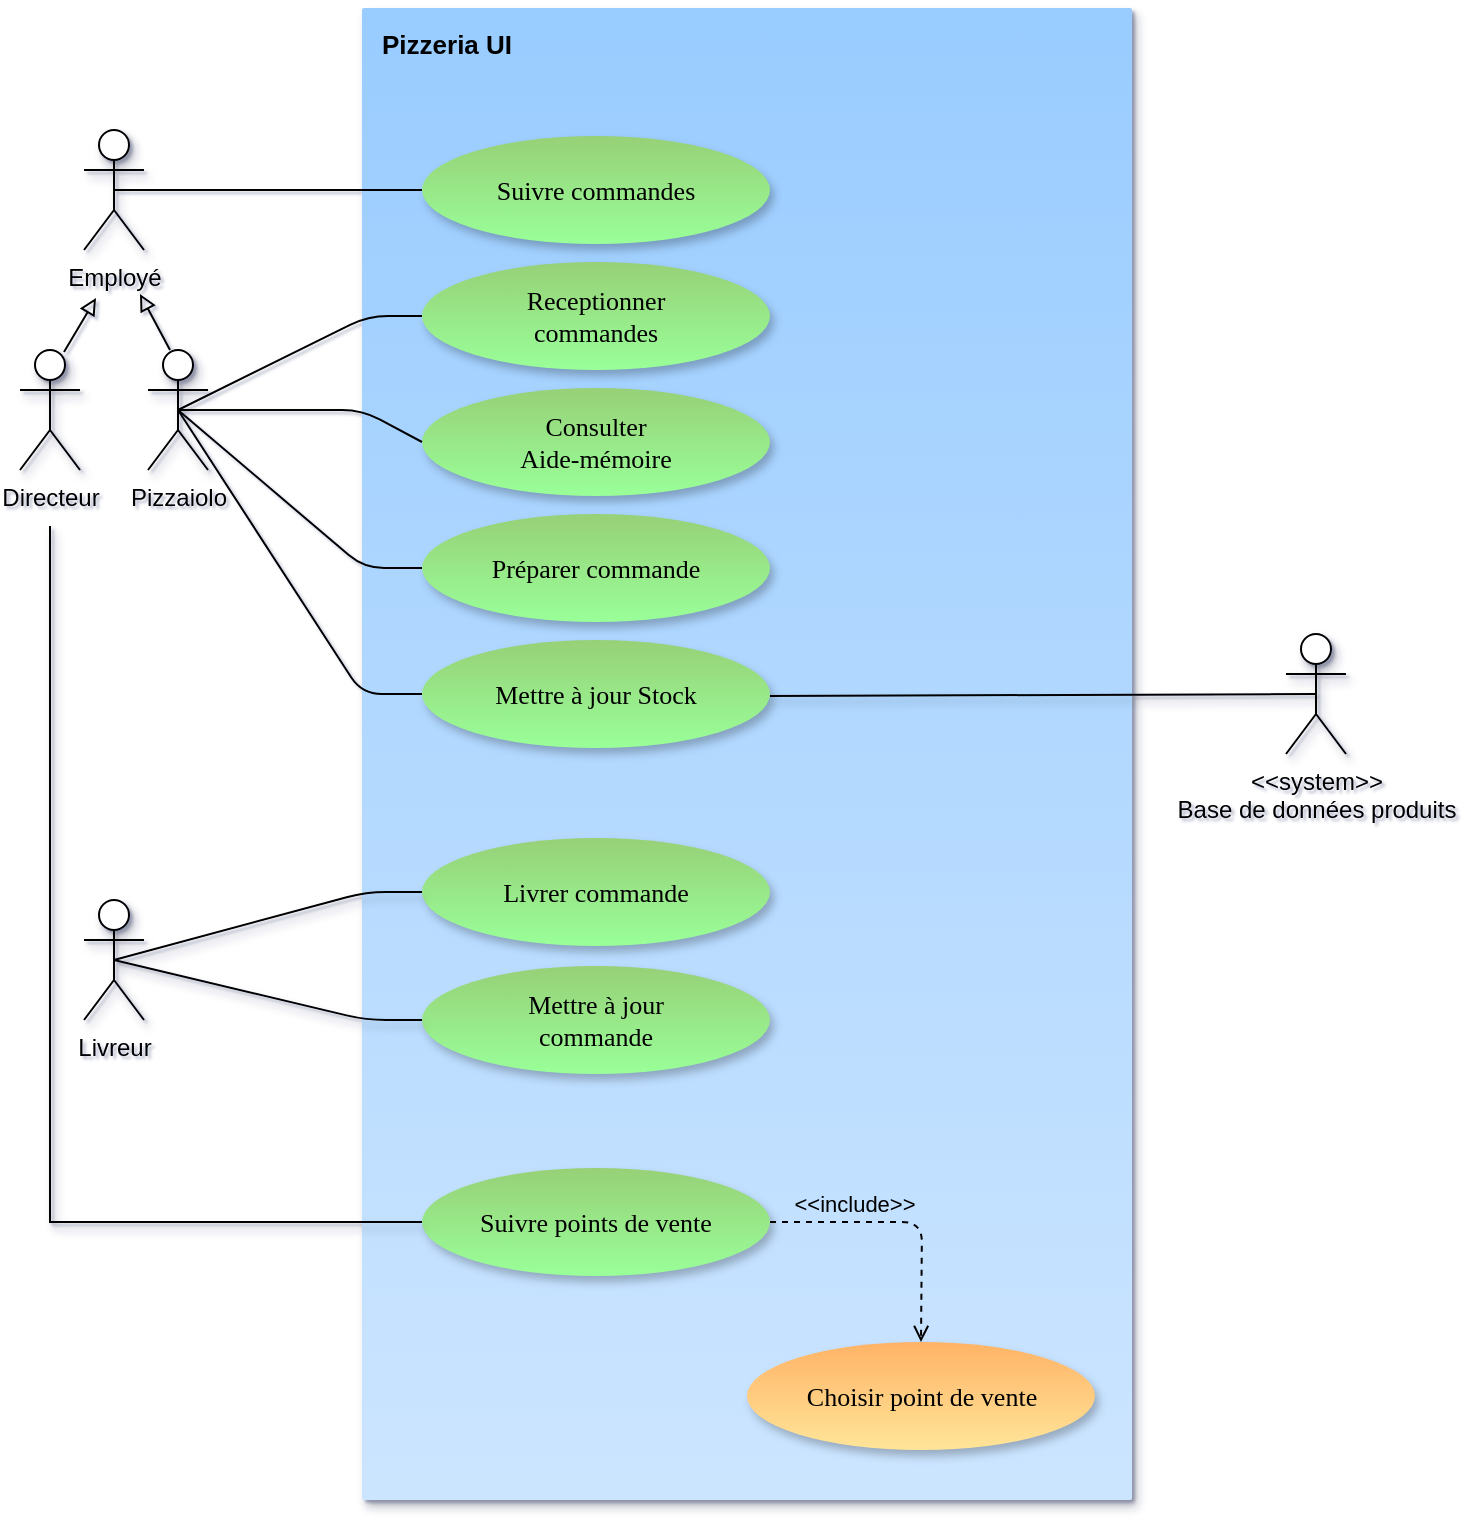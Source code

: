 <mxfile version="12.1.3" type="device" pages="1"><diagram id="V1F2OfblzSHZnwG4bJqF" name="Page-1"><mxGraphModel dx="2241" dy="945" grid="0" gridSize="10" guides="1" tooltips="1" connect="1" arrows="1" fold="1" page="0" pageScale="1" pageWidth="827" pageHeight="1169" background="none" math="0" shadow="1"><root><mxCell id="0"/><mxCell id="1" parent="0"/><mxCell id="Y9ykVkAnPFS43inwLBt6-27" style="rounded=0;orthogonalLoop=1;jettySize=auto;html=1;exitX=0.5;exitY=0;exitDx=0;exitDy=0;exitPerimeter=0;endArrow=block;endFill=0;fontFamily=Verdana;fontSize=13;" parent="1" edge="1"><mxGeometry relative="1" as="geometry"><mxPoint x="-275" y="304" as="targetPoint"/><mxPoint x="-260" y="332" as="sourcePoint"/></mxGeometry></mxCell><mxCell id="Y9ykVkAnPFS43inwLBt6-3" value="&lt;div&gt;&amp;lt;&amp;lt;system&amp;gt;&amp;gt;&lt;/div&gt;&lt;div&gt;Base de données produits&lt;br&gt;&lt;/div&gt;" style="shape=umlActor;verticalLabelPosition=bottom;labelBackgroundColor=none;verticalAlign=top;html=1;outlineConnect=0;shadow=1;" parent="1" vertex="1"><mxGeometry x="298" y="474" width="30" height="60" as="geometry"/></mxCell><mxCell id="Y9ykVkAnPFS43inwLBt6-4" value="Livreur" style="shape=umlActor;verticalLabelPosition=bottom;labelBackgroundColor=none;verticalAlign=top;html=1;outlineConnect=0;shadow=1;" parent="1" vertex="1"><mxGeometry x="-303" y="607" width="30" height="60" as="geometry"/></mxCell><mxCell id="Y9ykVkAnPFS43inwLBt6-26" style="rounded=0;orthogonalLoop=1;jettySize=auto;html=1;exitX=0.5;exitY=0;exitDx=0;exitDy=0;exitPerimeter=0;endArrow=block;endFill=0;fontFamily=Verdana;fontSize=13;" parent="1" edge="1"><mxGeometry relative="1" as="geometry"><mxPoint x="-313" y="333" as="sourcePoint"/><mxPoint x="-297" y="306" as="targetPoint"/></mxGeometry></mxCell><mxCell id="Y9ykVkAnPFS43inwLBt6-6" value="Pizzeria UI" style="points=[[0,0,0],[0.25,0,0],[0.5,0,0],[0.75,0,0],[1,0,0],[1,0.25,0],[1,0.5,0],[1,0.75,0],[1,1,0],[0.75,1,0],[0.5,1,0],[0.25,1,0],[0,1,0],[0,0.75,0],[0,0.5,0],[0,0.25,0]];rounded=1;absoluteArcSize=1;arcSize=2;html=1;shadow=1;dashed=0;fontSize=13;align=left;verticalAlign=top;spacing=10;spacingTop=-4;fontStyle=1;gradientColor=#CCE5FF;fillColor=#99CCFF;strokeColor=none;" parent="1" vertex="1"><mxGeometry x="-164" y="161" width="385" height="746" as="geometry"/></mxCell><mxCell id="Y9ykVkAnPFS43inwLBt6-7" value="Suivre commandes" style="ellipse;whiteSpace=wrap;html=1;fontSize=13;fillColor=#97D077;strokeColor=none;fontFamily=Verdana;shadow=1;gradientColor=#99FF99;" parent="1" vertex="1"><mxGeometry x="-134" y="225" width="174" height="54" as="geometry"/></mxCell><mxCell id="Y9ykVkAnPFS43inwLBt6-11" value="Suivre points de vente" style="ellipse;whiteSpace=wrap;html=1;fontSize=13;fillColor=#97D077;strokeColor=none;fontFamily=Verdana;shadow=1;gradientColor=#99FF99;" parent="1" vertex="1"><mxGeometry x="-134" y="741" width="174" height="54" as="geometry"/></mxCell><mxCell id="Y9ykVkAnPFS43inwLBt6-13" value="&lt;div&gt;Mettre à jour&lt;/div&gt;&lt;div&gt;commande&lt;br&gt;&lt;/div&gt;" style="ellipse;whiteSpace=wrap;html=1;fontSize=13;fillColor=#97D077;strokeColor=none;fontFamily=Verdana;shadow=1;gradientColor=#99FF99;" parent="1" vertex="1"><mxGeometry x="-134" y="640" width="174" height="54" as="geometry"/></mxCell><mxCell id="Y9ykVkAnPFS43inwLBt6-14" value="Choisir point de vente" style="ellipse;whiteSpace=wrap;html=1;fontSize=13;fillColor=#FFB366;strokeColor=none;fontFamily=Verdana;shadow=1;gradientColor=#FFE599;" parent="1" vertex="1"><mxGeometry x="28.5" y="828" width="174" height="54" as="geometry"/></mxCell><mxCell id="Y9ykVkAnPFS43inwLBt6-15" value="&lt;div&gt;Consulter&lt;/div&gt;&lt;div&gt;Aide-mémoire&lt;br&gt;&lt;/div&gt;" style="ellipse;whiteSpace=wrap;html=1;fontSize=13;fillColor=#97D077;strokeColor=none;fontFamily=Verdana;shadow=1;gradientColor=#99FF99;" parent="1" vertex="1"><mxGeometry x="-134" y="351" width="174" height="54" as="geometry"/></mxCell><mxCell id="Y9ykVkAnPFS43inwLBt6-16" value="Livrer commande" style="ellipse;whiteSpace=wrap;html=1;fontSize=13;fillColor=#97D077;strokeColor=none;fontFamily=Verdana;shadow=1;gradientColor=#99FF99;" parent="1" vertex="1"><mxGeometry x="-134" y="576" width="174" height="54" as="geometry"/></mxCell><mxCell id="Y9ykVkAnPFS43inwLBt6-17" value="Mettre à jour Stock" style="ellipse;whiteSpace=wrap;html=1;fontSize=13;fillColor=#97D077;strokeColor=none;fontFamily=Verdana;shadow=1;gradientColor=#99FF99;" parent="1" vertex="1"><mxGeometry x="-134" y="477" width="174" height="54" as="geometry"/></mxCell><mxCell id="Y9ykVkAnPFS43inwLBt6-18" value="&lt;div&gt;Receptionner&lt;/div&gt;&lt;div&gt;commandes&lt;/div&gt;" style="ellipse;whiteSpace=wrap;html=1;fontSize=13;fillColor=#97D077;strokeColor=none;fontFamily=Verdana;shadow=1;gradientColor=#99FF99;" parent="1" vertex="1"><mxGeometry x="-134" y="288" width="174" height="54" as="geometry"/></mxCell><mxCell id="Y9ykVkAnPFS43inwLBt6-19" value="Préparer commande" style="ellipse;whiteSpace=wrap;html=1;fontSize=13;fillColor=#97D077;strokeColor=none;fontFamily=Verdana;shadow=1;gradientColor=#99FF99;" parent="1" vertex="1"><mxGeometry x="-134" y="414" width="174" height="54" as="geometry"/></mxCell><mxCell id="Y9ykVkAnPFS43inwLBt6-30" style="edgeStyle=none;rounded=0;orthogonalLoop=1;jettySize=auto;html=1;exitX=0.5;exitY=0.5;exitDx=0;exitDy=0;exitPerimeter=0;endArrow=none;endFill=0;fontFamily=Verdana;fontSize=13;" parent="1" source="Y9ykVkAnPFS43inwLBt6-2" target="Y9ykVkAnPFS43inwLBt6-7" edge="1"><mxGeometry relative="1" as="geometry"/></mxCell><mxCell id="Y9ykVkAnPFS43inwLBt6-2" value="&lt;div&gt;Employé&lt;/div&gt;" style="shape=umlActor;verticalLabelPosition=bottom;labelBackgroundColor=none;verticalAlign=top;html=1;outlineConnect=0;shadow=1;" parent="1" vertex="1"><mxGeometry x="-303" y="222" width="30" height="60" as="geometry"/></mxCell><mxCell id="Y9ykVkAnPFS43inwLBt6-29" value="" style="endArrow=none;html=1;fontFamily=Verdana;fontSize=13;entryX=0;entryY=0.5;entryDx=0;entryDy=0;exitX=0.5;exitY=0.5;exitDx=0;exitDy=0;exitPerimeter=0;" parent="1" source="Y9ykVkAnPFS43inwLBt6-1" target="Y9ykVkAnPFS43inwLBt6-18" edge="1"><mxGeometry width="50" height="50" relative="1" as="geometry"><mxPoint x="-246" y="361" as="sourcePoint"/><mxPoint x="-206" y="323" as="targetPoint"/><Array as="points"><mxPoint x="-161" y="315"/></Array></mxGeometry></mxCell><mxCell id="Y9ykVkAnPFS43inwLBt6-31" value="" style="endArrow=none;html=1;fontFamily=Verdana;fontSize=13;entryX=0;entryY=0.5;entryDx=0;entryDy=0;exitX=0.5;exitY=0.5;exitDx=0;exitDy=0;exitPerimeter=0;" parent="1" source="Y9ykVkAnPFS43inwLBt6-1" target="Y9ykVkAnPFS43inwLBt6-15" edge="1"><mxGeometry width="50" height="50" relative="1" as="geometry"><mxPoint x="-244" y="378" as="sourcePoint"/><mxPoint x="-209.5" y="326" as="targetPoint"/><Array as="points"><mxPoint x="-164" y="362"/></Array></mxGeometry></mxCell><mxCell id="Y9ykVkAnPFS43inwLBt6-33" value="" style="endArrow=none;html=1;fontFamily=Verdana;fontSize=13;entryX=0;entryY=0.5;entryDx=0;entryDy=0;exitX=0.5;exitY=0.5;exitDx=0;exitDy=0;exitPerimeter=0;" parent="1" source="Y9ykVkAnPFS43inwLBt6-1" target="Y9ykVkAnPFS43inwLBt6-19" edge="1"><mxGeometry width="50" height="50" relative="1" as="geometry"><mxPoint x="-230" y="397" as="sourcePoint"/><mxPoint x="-209.5" y="326" as="targetPoint"/><Array as="points"><mxPoint x="-163" y="441"/></Array></mxGeometry></mxCell><mxCell id="Y9ykVkAnPFS43inwLBt6-34" value="" style="endArrow=none;html=1;fontFamily=Verdana;fontSize=13;entryX=0.5;entryY=0.5;entryDx=0;entryDy=0;entryPerimeter=0;shadow=1;" parent="1" target="Y9ykVkAnPFS43inwLBt6-3" edge="1"><mxGeometry width="50" height="50" relative="1" as="geometry"><mxPoint x="40" y="505" as="sourcePoint"/><mxPoint x="90" y="455" as="targetPoint"/></mxGeometry></mxCell><mxCell id="Y9ykVkAnPFS43inwLBt6-36" value="" style="endArrow=none;html=1;fontFamily=Verdana;fontSize=13;exitX=0.5;exitY=0.5;exitDx=0;exitDy=0;exitPerimeter=0;shadow=1;" parent="1" source="Y9ykVkAnPFS43inwLBt6-4" target="Y9ykVkAnPFS43inwLBt6-16" edge="1"><mxGeometry width="50" height="50" relative="1" as="geometry"><mxPoint x="-273" y="641" as="sourcePoint"/><mxPoint x="-223" y="596" as="targetPoint"/><Array as="points"><mxPoint x="-162" y="603"/></Array></mxGeometry></mxCell><mxCell id="Y9ykVkAnPFS43inwLBt6-37" value="" style="endArrow=none;html=1;fontFamily=Verdana;fontSize=13;exitX=0;exitY=0.5;exitDx=0;exitDy=0;entryX=0.5;entryY=0.5;entryDx=0;entryDy=0;entryPerimeter=0;" parent="1" source="Y9ykVkAnPFS43inwLBt6-17" target="Y9ykVkAnPFS43inwLBt6-1" edge="1"><mxGeometry width="50" height="50" relative="1" as="geometry"><mxPoint x="-273" y="462.5" as="sourcePoint"/><mxPoint x="-223" y="412.5" as="targetPoint"/><Array as="points"><mxPoint x="-164" y="504"/></Array></mxGeometry></mxCell><mxCell id="Y9ykVkAnPFS43inwLBt6-1" value="&lt;div&gt;Pizzaiolo&lt;/div&gt;" style="shape=umlActor;verticalLabelPosition=bottom;labelBackgroundColor=none;verticalAlign=top;html=1;outlineConnect=0;shadow=1;" parent="1" vertex="1"><mxGeometry x="-271" y="332" width="30" height="60" as="geometry"/></mxCell><mxCell id="Y9ykVkAnPFS43inwLBt6-39" value="" style="endArrow=none;html=1;fontFamily=Verdana;fontSize=13;exitX=0.5;exitY=0.5;exitDx=0;exitDy=0;exitPerimeter=0;entryX=0;entryY=0.5;entryDx=0;entryDy=0;shadow=1;" parent="1" source="Y9ykVkAnPFS43inwLBt6-4" target="Y9ykVkAnPFS43inwLBt6-13" edge="1"><mxGeometry width="50" height="50" relative="1" as="geometry"><mxPoint x="-263" y="651" as="sourcePoint"/><mxPoint x="-113.494" y="625.862" as="targetPoint"/><Array as="points"><mxPoint x="-162" y="667"/></Array></mxGeometry></mxCell><mxCell id="Y9ykVkAnPFS43inwLBt6-40" style="edgeStyle=none;rounded=0;orthogonalLoop=1;jettySize=auto;html=1;entryX=0;entryY=0.5;entryDx=0;entryDy=0;endArrow=none;endFill=0;fontFamily=Verdana;fontSize=13;shadow=1;" parent="1" target="Y9ykVkAnPFS43inwLBt6-11" edge="1"><mxGeometry relative="1" as="geometry"><mxPoint x="-320" y="420" as="sourcePoint"/><Array as="points"><mxPoint x="-320" y="768"/></Array></mxGeometry></mxCell><mxCell id="Y9ykVkAnPFS43inwLBt6-5" value="Directeur" style="shape=umlActor;verticalLabelPosition=bottom;labelBackgroundColor=none;verticalAlign=top;html=1;outlineConnect=0;shadow=1;" parent="1" vertex="1"><mxGeometry x="-335" y="332" width="30" height="60" as="geometry"/></mxCell><mxCell id="I6hSy6s9HkxudeZFFD2g-2" value="&amp;lt;&amp;lt;include&amp;gt;&amp;gt;" style="edgeStyle=none;html=1;endArrow=open;verticalAlign=bottom;dashed=1;labelBackgroundColor=none;exitX=1;exitY=0.5;exitDx=0;exitDy=0;entryX=0.5;entryY=0;entryDx=0;entryDy=0;" edge="1" parent="1" source="Y9ykVkAnPFS43inwLBt6-11" target="Y9ykVkAnPFS43inwLBt6-14"><mxGeometry x="-0.382" width="160" relative="1" as="geometry"><mxPoint x="-696" y="309" as="sourcePoint"/><mxPoint x="-536" y="309" as="targetPoint"/><Array as="points"><mxPoint x="116" y="768"/></Array><mxPoint as="offset"/></mxGeometry></mxCell></root></mxGraphModel></diagram></mxfile>